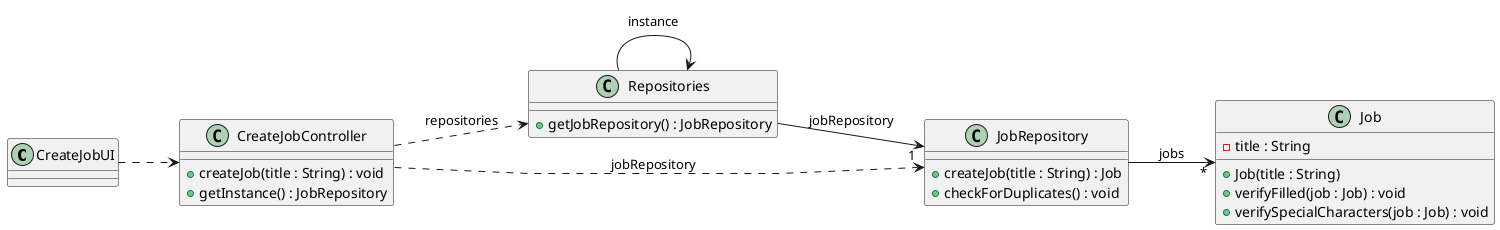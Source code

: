 @startuml
skinparam packageStyle rectangle
skinparam shadowing false
skinparam linetype polyline

left to right direction

class CreateJobUI {
}

class CreateJobController {
    +createJob(title : String) : void
    +getInstance() : JobRepository
}

class Repositories {
    +getJobRepository() : JobRepository
}

class JobRepository {
    +createJob(title : String) : Job
    +checkForDuplicates() : void
}

class Job {
    - title : String
    + Job(title : String)
    +verifyFilled(job : Job) : void
    +verifySpecialCharacters(job : Job) : void
}

CreateJobUI ..> CreateJobController
Repositories --> "1" JobRepository : jobRepository
Repositories --> Repositories : instance
JobRepository --> "*" Job : jobs
CreateJobController ..> Repositories : repositories
CreateJobController ..> JobRepository : jobRepository

@enduml
